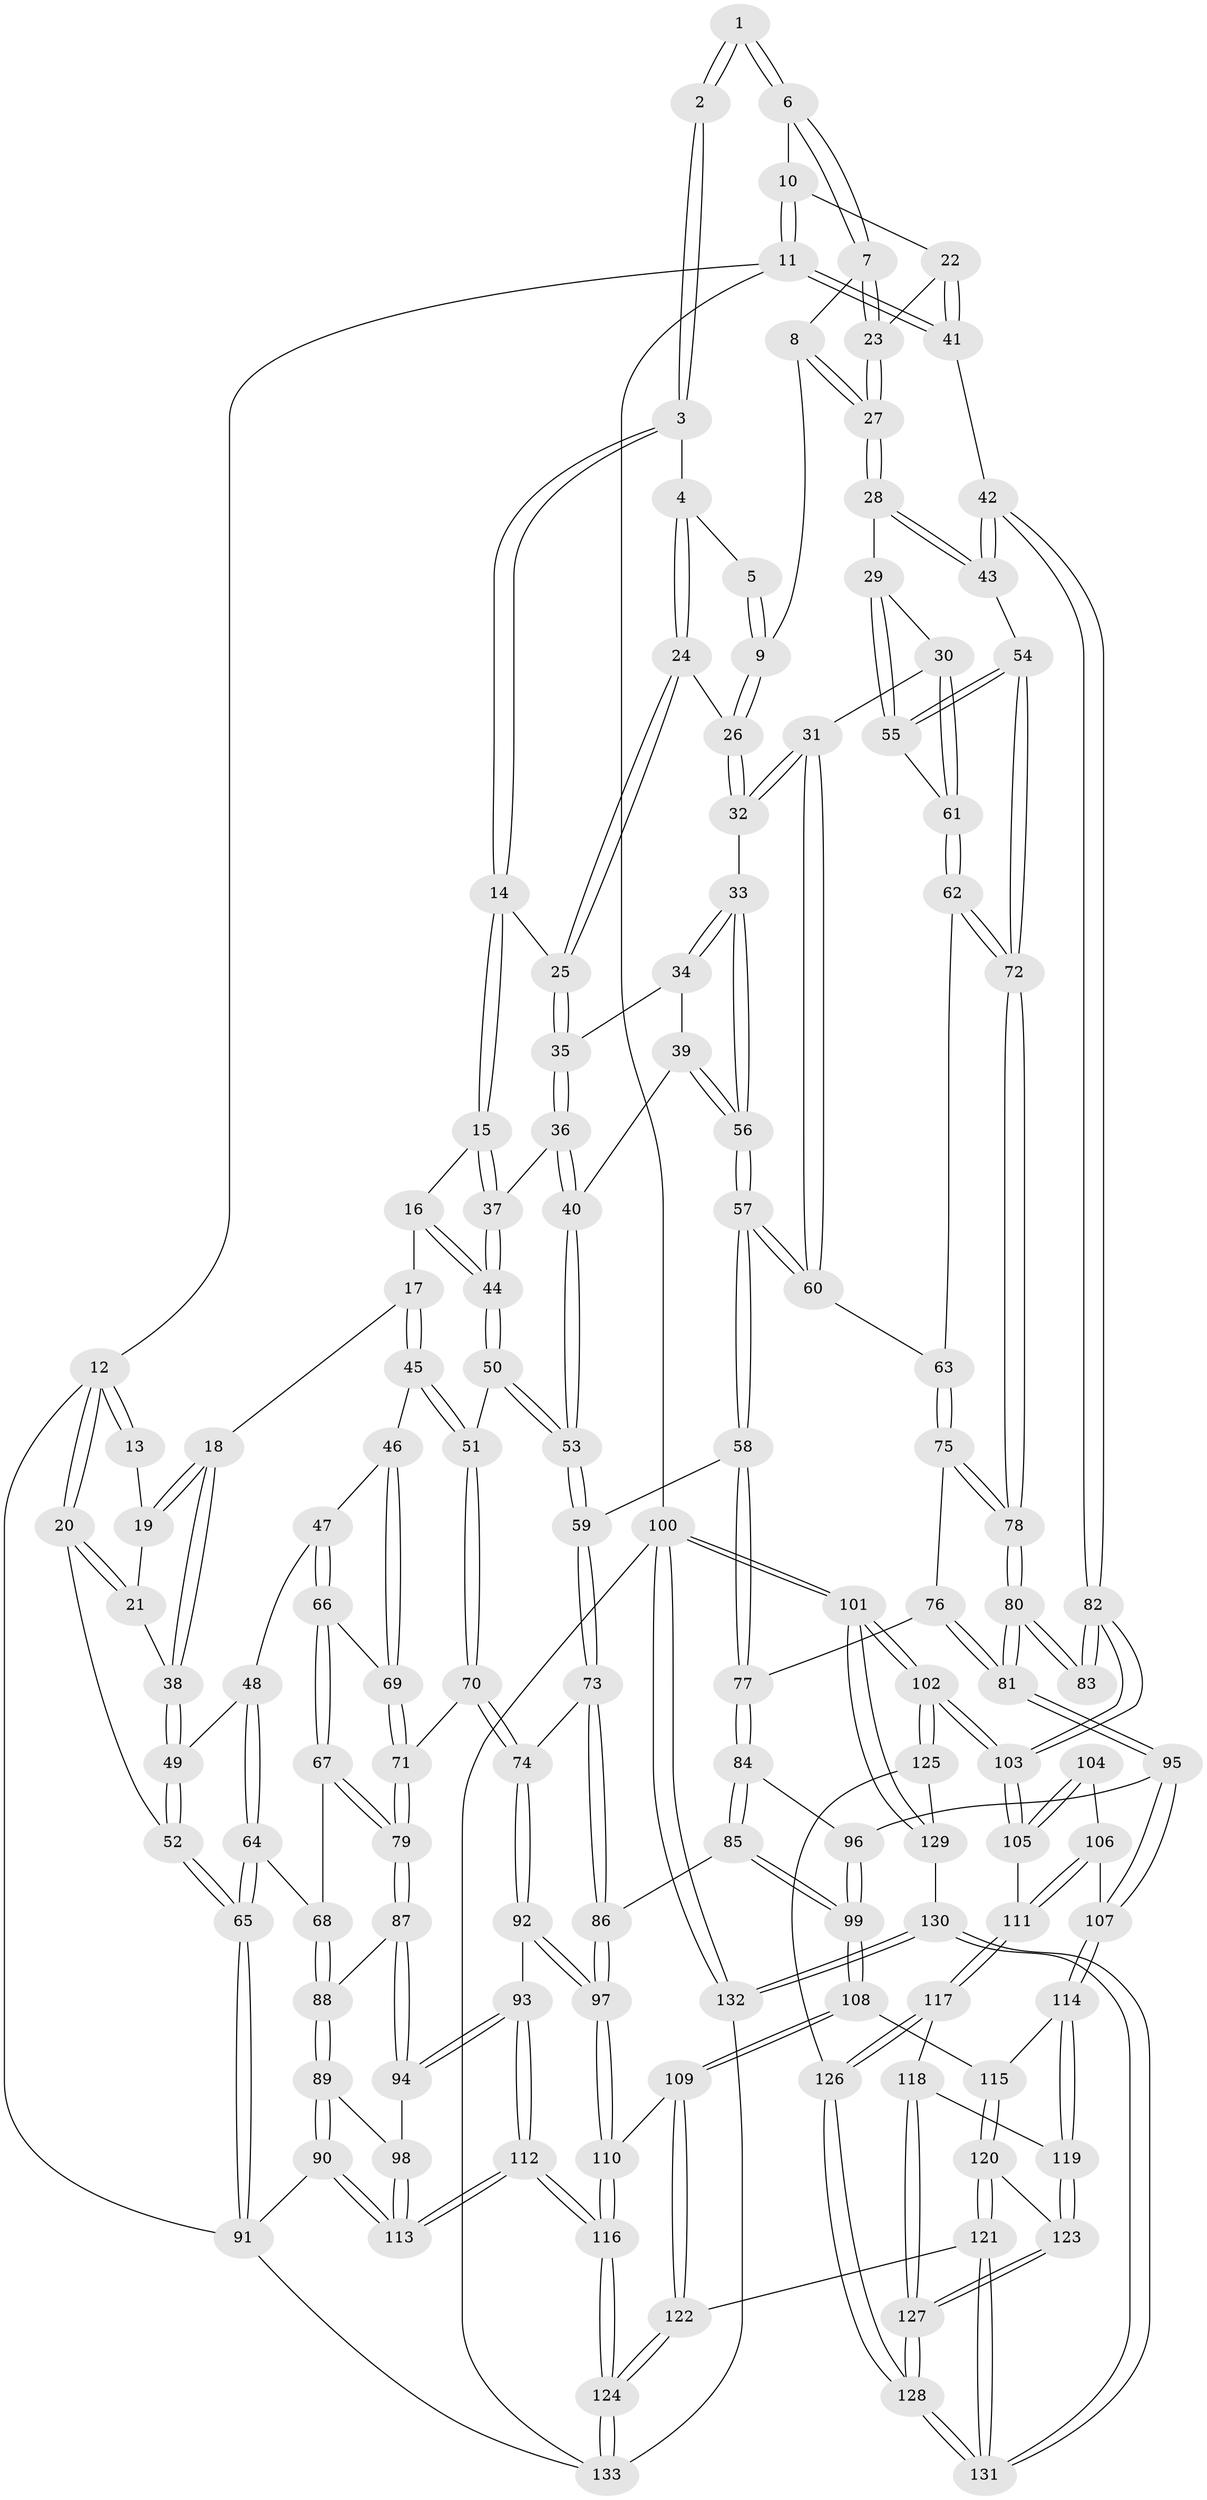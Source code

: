 // Generated by graph-tools (version 1.1) at 2025/03/03/09/25 03:03:14]
// undirected, 133 vertices, 329 edges
graph export_dot {
graph [start="1"]
  node [color=gray90,style=filled];
  1 [pos="+0.7103444210316514+0"];
  2 [pos="+0.4362527042550755+0"];
  3 [pos="+0.43936318720973183+0"];
  4 [pos="+0.6093153391238989+0.04194855559926127"];
  5 [pos="+0.6886487046273981+0"];
  6 [pos="+0.9158617350675685+0"];
  7 [pos="+0.8532688322025975+0"];
  8 [pos="+0.7759326165924103+0.07827261153408265"];
  9 [pos="+0.7060428226298446+0.07066729459553699"];
  10 [pos="+0.9211953184158955+0"];
  11 [pos="+1+0"];
  12 [pos="+0+0"];
  13 [pos="+0.22682814855561617+0"];
  14 [pos="+0.44613418022110457+0"];
  15 [pos="+0.38061743723340863+0.09974629353796152"];
  16 [pos="+0.3134131997832087+0.12547824509079322"];
  17 [pos="+0.2886803565375822+0.1324176062119359"];
  18 [pos="+0.23225963552976492+0.112852933283612"];
  19 [pos="+0.20585535789112983+0"];
  20 [pos="+0+0.10051245911599425"];
  21 [pos="+0.06052975532033869+0.09087139823335305"];
  22 [pos="+0.9616728639554336+0.12739075472130978"];
  23 [pos="+0.8825260271364991+0.13202266999712955"];
  24 [pos="+0.5932931586861072+0.0862221376822547"];
  25 [pos="+0.5593765887739193+0.09571657905901083"];
  26 [pos="+0.6769556437714488+0.10488696986372349"];
  27 [pos="+0.8317577211550476+0.16786260334371064"];
  28 [pos="+0.8195386579846574+0.19577878308023375"];
  29 [pos="+0.8136650382072649+0.2006826885473852"];
  30 [pos="+0.7696567548814574+0.229998146991907"];
  31 [pos="+0.7666230586146285+0.2304325815005931"];
  32 [pos="+0.6999390857819436+0.21383734820048902"];
  33 [pos="+0.6826814376181836+0.22218396012955838"];
  34 [pos="+0.576716333623712+0.15325501299506974"];
  35 [pos="+0.5582455515553115+0.10068588434003532"];
  36 [pos="+0.47894638486240776+0.1814675879139231"];
  37 [pos="+0.44691980439202145+0.1817297153908852"];
  38 [pos="+0.17797191651337924+0.1433503673683591"];
  39 [pos="+0.5513794133562425+0.2412446385560761"];
  40 [pos="+0.5386226469367126+0.2375380984134355"];
  41 [pos="+1+0.2793206407420451"];
  42 [pos="+1+0.34063478789938106"];
  43 [pos="+1+0.3398439959970269"];
  44 [pos="+0.41264791686849567+0.263282444833528"];
  45 [pos="+0.31523429480552795+0.30367113372733273"];
  46 [pos="+0.3067695516952927+0.30528862275013585"];
  47 [pos="+0.2381783129130955+0.3090424778068055"];
  48 [pos="+0.19552943038501064+0.29361874531417415"];
  49 [pos="+0.1590025275978736+0.2028762845214768"];
  50 [pos="+0.39511150271654244+0.3271577862882822"];
  51 [pos="+0.36664320919246346+0.32867087045535165"];
  52 [pos="+0+0.33591599752068213"];
  53 [pos="+0.39821667371804786+0.32876298589937514"];
  54 [pos="+1+0.3551241052337717"];
  55 [pos="+0.9123907767284748+0.35726768873891573"];
  56 [pos="+0.6062424377364707+0.29016700765335873"];
  57 [pos="+0.5925265314287643+0.38805326477574265"];
  58 [pos="+0.5867136746340608+0.3966939358120306"];
  59 [pos="+0.5038733088777659+0.4180349974149503"];
  60 [pos="+0.726249508821999+0.3681488360800427"];
  61 [pos="+0.8477726113572878+0.3670953822173984"];
  62 [pos="+0.8416810313465412+0.37340700275589905"];
  63 [pos="+0.7757649185585159+0.40171293549915227"];
  64 [pos="+0.04867772553160077+0.4073839887576414"];
  65 [pos="+0+0.3756491421644442"];
  66 [pos="+0.21233527725753643+0.40656997715142845"];
  67 [pos="+0.07043444173050126+0.415898624725039"];
  68 [pos="+0.05402831296779154+0.4108333986033772"];
  69 [pos="+0.2403126019754575+0.43274687848708604"];
  70 [pos="+0.29931075189814893+0.4788785226644145"];
  71 [pos="+0.2687180427441808+0.4811053752978028"];
  72 [pos="+0.8600609814654854+0.4950247561580121"];
  73 [pos="+0.4725467740649551+0.49099578054242393"];
  74 [pos="+0.3414176809289837+0.5120615072651356"];
  75 [pos="+0.7670650268743284+0.4543107088011903"];
  76 [pos="+0.7199471555738762+0.47531530194627203"];
  77 [pos="+0.6484738511800556+0.4842972377370666"];
  78 [pos="+0.8453790004661053+0.5385190106612519"];
  79 [pos="+0.22124583684086552+0.5175847307108414"];
  80 [pos="+0.8528447161006711+0.5762277947115895"];
  81 [pos="+0.7985919408608523+0.6285243531562226"];
  82 [pos="+1+0.44574029529639303"];
  83 [pos="+0.8738729074956666+0.5766585841821538"];
  84 [pos="+0.6485138758528629+0.48528054985843144"];
  85 [pos="+0.5123323004734275+0.6067844712089817"];
  86 [pos="+0.4922981746871053+0.5899219048472018"];
  87 [pos="+0.20671076280155215+0.5671718883909971"];
  88 [pos="+0.13085967870003107+0.5859249567459058"];
  89 [pos="+0.05830109447568597+0.6689427886661377"];
  90 [pos="+0+0.722680476852983"];
  91 [pos="+0+0.6978668986265151"];
  92 [pos="+0.338046998848779+0.6545029618963387"];
  93 [pos="+0.333360060720755+0.6556850546402334"];
  94 [pos="+0.26223065696857184+0.6489125738030462"];
  95 [pos="+0.7982042154535556+0.6289912794068767"];
  96 [pos="+0.6729701953845835+0.5813545446643341"];
  97 [pos="+0.34277102604956844+0.6559530795940858"];
  98 [pos="+0.22633196173747577+0.6826986414615471"];
  99 [pos="+0.5605395166748736+0.6660837288148495"];
  100 [pos="+1+1"];
  101 [pos="+1+1"];
  102 [pos="+1+0.886518236008292"];
  103 [pos="+1+0.6866612967409343"];
  104 [pos="+0.9296214985564446+0.6355269563007349"];
  105 [pos="+1+0.710764560405738"];
  106 [pos="+0.9331496166013331+0.7074133947519132"];
  107 [pos="+0.7967197467395576+0.6514142003094506"];
  108 [pos="+0.5607837458174108+0.6694763001268341"];
  109 [pos="+0.5214871009027745+0.7445938074001743"];
  110 [pos="+0.41799904280354166+0.7566742325279417"];
  111 [pos="+0.9681574102894619+0.750066669268862"];
  112 [pos="+0.23343352442970353+0.9521697179155268"];
  113 [pos="+0.18545994958293072+0.8862360238667313"];
  114 [pos="+0.7842355044057503+0.7033681013226939"];
  115 [pos="+0.6756220189902872+0.7306153771449737"];
  116 [pos="+0.2760576149149599+1"];
  117 [pos="+0.8962783052024059+0.8146872982492744"];
  118 [pos="+0.8330713984349871+0.7845984615727792"];
  119 [pos="+0.8076773574166763+0.7631701408365227"];
  120 [pos="+0.6424017537227035+0.8645183336222945"];
  121 [pos="+0.6328600020373497+0.8725993216606331"];
  122 [pos="+0.5666060710955422+0.8669993631535338"];
  123 [pos="+0.720835957946866+0.8472329496706994"];
  124 [pos="+0.2943501221667501+1"];
  125 [pos="+0.9311669287537889+0.8778230596596138"];
  126 [pos="+0.9023564491169653+0.8328388275442707"];
  127 [pos="+0.7828496548550289+0.9122856034994544"];
  128 [pos="+0.7907618341212084+0.9417130392163273"];
  129 [pos="+0.9174761272456861+0.9578037259292854"];
  130 [pos="+0.7805638070889052+1"];
  131 [pos="+0.7761714882718774+1"];
  132 [pos="+0.7765289538080165+1"];
  133 [pos="+0.2882922635876439+1"];
  1 -- 2;
  1 -- 2;
  1 -- 6;
  1 -- 6;
  2 -- 3;
  2 -- 3;
  3 -- 4;
  3 -- 14;
  3 -- 14;
  4 -- 5;
  4 -- 24;
  4 -- 24;
  5 -- 9;
  5 -- 9;
  6 -- 7;
  6 -- 7;
  6 -- 10;
  7 -- 8;
  7 -- 23;
  7 -- 23;
  8 -- 9;
  8 -- 27;
  8 -- 27;
  9 -- 26;
  9 -- 26;
  10 -- 11;
  10 -- 11;
  10 -- 22;
  11 -- 12;
  11 -- 41;
  11 -- 41;
  11 -- 100;
  12 -- 13;
  12 -- 13;
  12 -- 20;
  12 -- 20;
  12 -- 91;
  13 -- 19;
  14 -- 15;
  14 -- 15;
  14 -- 25;
  15 -- 16;
  15 -- 37;
  15 -- 37;
  16 -- 17;
  16 -- 44;
  16 -- 44;
  17 -- 18;
  17 -- 45;
  17 -- 45;
  18 -- 19;
  18 -- 19;
  18 -- 38;
  18 -- 38;
  19 -- 21;
  20 -- 21;
  20 -- 21;
  20 -- 52;
  21 -- 38;
  22 -- 23;
  22 -- 41;
  22 -- 41;
  23 -- 27;
  23 -- 27;
  24 -- 25;
  24 -- 25;
  24 -- 26;
  25 -- 35;
  25 -- 35;
  26 -- 32;
  26 -- 32;
  27 -- 28;
  27 -- 28;
  28 -- 29;
  28 -- 43;
  28 -- 43;
  29 -- 30;
  29 -- 55;
  29 -- 55;
  30 -- 31;
  30 -- 61;
  30 -- 61;
  31 -- 32;
  31 -- 32;
  31 -- 60;
  31 -- 60;
  32 -- 33;
  33 -- 34;
  33 -- 34;
  33 -- 56;
  33 -- 56;
  34 -- 35;
  34 -- 39;
  35 -- 36;
  35 -- 36;
  36 -- 37;
  36 -- 40;
  36 -- 40;
  37 -- 44;
  37 -- 44;
  38 -- 49;
  38 -- 49;
  39 -- 40;
  39 -- 56;
  39 -- 56;
  40 -- 53;
  40 -- 53;
  41 -- 42;
  42 -- 43;
  42 -- 43;
  42 -- 82;
  42 -- 82;
  43 -- 54;
  44 -- 50;
  44 -- 50;
  45 -- 46;
  45 -- 51;
  45 -- 51;
  46 -- 47;
  46 -- 69;
  46 -- 69;
  47 -- 48;
  47 -- 66;
  47 -- 66;
  48 -- 49;
  48 -- 64;
  48 -- 64;
  49 -- 52;
  49 -- 52;
  50 -- 51;
  50 -- 53;
  50 -- 53;
  51 -- 70;
  51 -- 70;
  52 -- 65;
  52 -- 65;
  53 -- 59;
  53 -- 59;
  54 -- 55;
  54 -- 55;
  54 -- 72;
  54 -- 72;
  55 -- 61;
  56 -- 57;
  56 -- 57;
  57 -- 58;
  57 -- 58;
  57 -- 60;
  57 -- 60;
  58 -- 59;
  58 -- 77;
  58 -- 77;
  59 -- 73;
  59 -- 73;
  60 -- 63;
  61 -- 62;
  61 -- 62;
  62 -- 63;
  62 -- 72;
  62 -- 72;
  63 -- 75;
  63 -- 75;
  64 -- 65;
  64 -- 65;
  64 -- 68;
  65 -- 91;
  65 -- 91;
  66 -- 67;
  66 -- 67;
  66 -- 69;
  67 -- 68;
  67 -- 79;
  67 -- 79;
  68 -- 88;
  68 -- 88;
  69 -- 71;
  69 -- 71;
  70 -- 71;
  70 -- 74;
  70 -- 74;
  71 -- 79;
  71 -- 79;
  72 -- 78;
  72 -- 78;
  73 -- 74;
  73 -- 86;
  73 -- 86;
  74 -- 92;
  74 -- 92;
  75 -- 76;
  75 -- 78;
  75 -- 78;
  76 -- 77;
  76 -- 81;
  76 -- 81;
  77 -- 84;
  77 -- 84;
  78 -- 80;
  78 -- 80;
  79 -- 87;
  79 -- 87;
  80 -- 81;
  80 -- 81;
  80 -- 83;
  80 -- 83;
  81 -- 95;
  81 -- 95;
  82 -- 83;
  82 -- 83;
  82 -- 103;
  82 -- 103;
  84 -- 85;
  84 -- 85;
  84 -- 96;
  85 -- 86;
  85 -- 99;
  85 -- 99;
  86 -- 97;
  86 -- 97;
  87 -- 88;
  87 -- 94;
  87 -- 94;
  88 -- 89;
  88 -- 89;
  89 -- 90;
  89 -- 90;
  89 -- 98;
  90 -- 91;
  90 -- 113;
  90 -- 113;
  91 -- 133;
  92 -- 93;
  92 -- 97;
  92 -- 97;
  93 -- 94;
  93 -- 94;
  93 -- 112;
  93 -- 112;
  94 -- 98;
  95 -- 96;
  95 -- 107;
  95 -- 107;
  96 -- 99;
  96 -- 99;
  97 -- 110;
  97 -- 110;
  98 -- 113;
  98 -- 113;
  99 -- 108;
  99 -- 108;
  100 -- 101;
  100 -- 101;
  100 -- 132;
  100 -- 132;
  100 -- 133;
  101 -- 102;
  101 -- 102;
  101 -- 129;
  101 -- 129;
  102 -- 103;
  102 -- 103;
  102 -- 125;
  102 -- 125;
  103 -- 105;
  103 -- 105;
  104 -- 105;
  104 -- 105;
  104 -- 106;
  105 -- 111;
  106 -- 107;
  106 -- 111;
  106 -- 111;
  107 -- 114;
  107 -- 114;
  108 -- 109;
  108 -- 109;
  108 -- 115;
  109 -- 110;
  109 -- 122;
  109 -- 122;
  110 -- 116;
  110 -- 116;
  111 -- 117;
  111 -- 117;
  112 -- 113;
  112 -- 113;
  112 -- 116;
  112 -- 116;
  114 -- 115;
  114 -- 119;
  114 -- 119;
  115 -- 120;
  115 -- 120;
  116 -- 124;
  116 -- 124;
  117 -- 118;
  117 -- 126;
  117 -- 126;
  118 -- 119;
  118 -- 127;
  118 -- 127;
  119 -- 123;
  119 -- 123;
  120 -- 121;
  120 -- 121;
  120 -- 123;
  121 -- 122;
  121 -- 131;
  121 -- 131;
  122 -- 124;
  122 -- 124;
  123 -- 127;
  123 -- 127;
  124 -- 133;
  124 -- 133;
  125 -- 126;
  125 -- 129;
  126 -- 128;
  126 -- 128;
  127 -- 128;
  127 -- 128;
  128 -- 131;
  128 -- 131;
  129 -- 130;
  130 -- 131;
  130 -- 131;
  130 -- 132;
  130 -- 132;
  132 -- 133;
}
